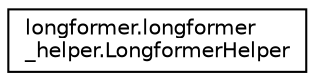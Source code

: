 digraph "Graphical Class Hierarchy"
{
 // LATEX_PDF_SIZE
  edge [fontname="Helvetica",fontsize="10",labelfontname="Helvetica",labelfontsize="10"];
  node [fontname="Helvetica",fontsize="10",shape=record];
  rankdir="LR";
  Node0 [label="longformer.longformer\l_helper.LongformerHelper",height=0.2,width=0.4,color="black", fillcolor="white", style="filled",URL="$classlongformer_1_1longformer__helper_1_1LongformerHelper.html",tooltip=" "];
}
